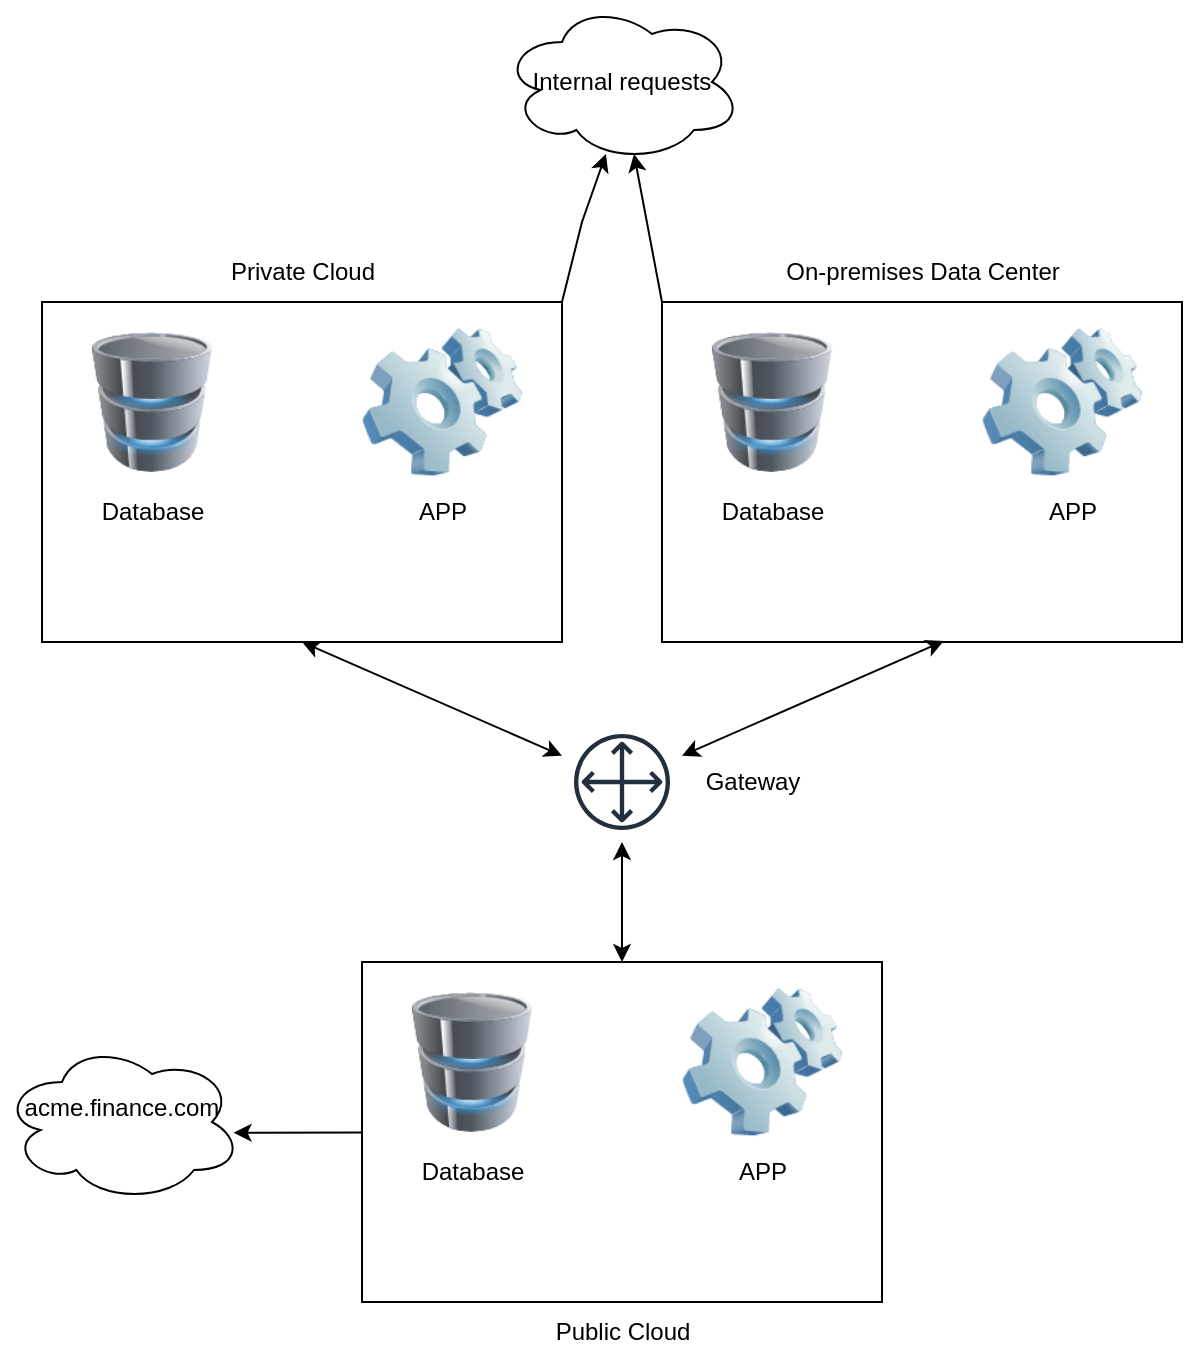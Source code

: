 <mxfile version="21.3.0" type="github">
  <diagram name="第 1 页" id="UZkDw6Ez3q2D44-KWNET">
    <mxGraphModel dx="1381" dy="1114" grid="1" gridSize="10" guides="1" tooltips="1" connect="1" arrows="1" fold="1" page="1" pageScale="1" pageWidth="827" pageHeight="1169" math="0" shadow="0">
      <root>
        <mxCell id="0" />
        <mxCell id="1" parent="0" />
        <mxCell id="Yn0-w5VhbwrrsI0HFecE-1" value="" style="rounded=0;whiteSpace=wrap;html=1;" parent="1" vertex="1">
          <mxGeometry x="200" y="150" width="260" height="170" as="geometry" />
        </mxCell>
        <mxCell id="Yn0-w5VhbwrrsI0HFecE-2" value="" style="rounded=0;whiteSpace=wrap;html=1;" parent="1" vertex="1">
          <mxGeometry x="360" y="480" width="260" height="170" as="geometry" />
        </mxCell>
        <mxCell id="Yn0-w5VhbwrrsI0HFecE-3" value="" style="sketch=0;outlineConnect=0;fontColor=#232F3E;gradientColor=none;strokeColor=#232F3E;fillColor=#ffffff;dashed=0;verticalLabelPosition=bottom;verticalAlign=top;align=center;html=1;fontSize=12;fontStyle=0;aspect=fixed;shape=mxgraph.aws4.resourceIcon;resIcon=mxgraph.aws4.customer_gateway;" parent="1" vertex="1">
          <mxGeometry x="460" y="360" width="60" height="60" as="geometry" />
        </mxCell>
        <mxCell id="Yn0-w5VhbwrrsI0HFecE-5" value="" style="image;html=1;image=img/lib/clip_art/computers/Software_128x128.png" parent="1" vertex="1">
          <mxGeometry x="360" y="160" width="80" height="80" as="geometry" />
        </mxCell>
        <mxCell id="Yn0-w5VhbwrrsI0HFecE-6" value="" style="image;html=1;image=img/lib/clip_art/computers/Database_128x128.png" parent="1" vertex="1">
          <mxGeometry x="220" y="165" width="70" height="70" as="geometry" />
        </mxCell>
        <mxCell id="Yn0-w5VhbwrrsI0HFecE-7" value="APP" style="text;html=1;align=center;verticalAlign=middle;resizable=0;points=[];autosize=1;strokeColor=none;fillColor=none;" parent="1" vertex="1">
          <mxGeometry x="375" y="240" width="50" height="30" as="geometry" />
        </mxCell>
        <mxCell id="Yn0-w5VhbwrrsI0HFecE-8" value="Database" style="text;html=1;align=center;verticalAlign=middle;resizable=0;points=[];autosize=1;strokeColor=none;fillColor=none;" parent="1" vertex="1">
          <mxGeometry x="220" y="240" width="70" height="30" as="geometry" />
        </mxCell>
        <mxCell id="Yn0-w5VhbwrrsI0HFecE-10" value="Private Cloud" style="text;html=1;align=center;verticalAlign=middle;resizable=0;points=[];autosize=1;strokeColor=none;fillColor=none;" parent="1" vertex="1">
          <mxGeometry x="280" y="120" width="100" height="30" as="geometry" />
        </mxCell>
        <mxCell id="Yn0-w5VhbwrrsI0HFecE-17" value="" style="rounded=0;whiteSpace=wrap;html=1;" parent="1" vertex="1">
          <mxGeometry x="510" y="150" width="260" height="170" as="geometry" />
        </mxCell>
        <mxCell id="Yn0-w5VhbwrrsI0HFecE-18" value="" style="image;html=1;image=img/lib/clip_art/computers/Software_128x128.png" parent="1" vertex="1">
          <mxGeometry x="670" y="160" width="80" height="80" as="geometry" />
        </mxCell>
        <mxCell id="Yn0-w5VhbwrrsI0HFecE-19" value="" style="image;html=1;image=img/lib/clip_art/computers/Database_128x128.png" parent="1" vertex="1">
          <mxGeometry x="530" y="165" width="70" height="70" as="geometry" />
        </mxCell>
        <mxCell id="Yn0-w5VhbwrrsI0HFecE-20" value="APP" style="text;html=1;align=center;verticalAlign=middle;resizable=0;points=[];autosize=1;strokeColor=none;fillColor=none;" parent="1" vertex="1">
          <mxGeometry x="690" y="240" width="50" height="30" as="geometry" />
        </mxCell>
        <mxCell id="Yn0-w5VhbwrrsI0HFecE-21" value="Database" style="text;html=1;align=center;verticalAlign=middle;resizable=0;points=[];autosize=1;strokeColor=none;fillColor=none;" parent="1" vertex="1">
          <mxGeometry x="530" y="240" width="70" height="30" as="geometry" />
        </mxCell>
        <mxCell id="Yn0-w5VhbwrrsI0HFecE-22" value="On-premises Data Center " style="text;html=1;align=center;verticalAlign=middle;resizable=0;points=[];autosize=1;strokeColor=none;fillColor=none;" parent="1" vertex="1">
          <mxGeometry x="560" y="120" width="160" height="30" as="geometry" />
        </mxCell>
        <mxCell id="Yn0-w5VhbwrrsI0HFecE-23" value="Public&amp;nbsp;Cloud" style="text;html=1;align=center;verticalAlign=middle;resizable=0;points=[];autosize=1;strokeColor=none;fillColor=none;" parent="1" vertex="1">
          <mxGeometry x="445" y="650" width="90" height="30" as="geometry" />
        </mxCell>
        <mxCell id="Yn0-w5VhbwrrsI0HFecE-25" value="" style="image;html=1;image=img/lib/clip_art/computers/Software_128x128.png" parent="1" vertex="1">
          <mxGeometry x="520" y="490" width="80" height="80" as="geometry" />
        </mxCell>
        <mxCell id="Yn0-w5VhbwrrsI0HFecE-26" value="" style="image;html=1;image=img/lib/clip_art/computers/Database_128x128.png" parent="1" vertex="1">
          <mxGeometry x="380" y="495" width="70" height="70" as="geometry" />
        </mxCell>
        <mxCell id="Yn0-w5VhbwrrsI0HFecE-27" value="APP" style="text;html=1;align=center;verticalAlign=middle;resizable=0;points=[];autosize=1;strokeColor=none;fillColor=none;" parent="1" vertex="1">
          <mxGeometry x="535" y="570" width="50" height="30" as="geometry" />
        </mxCell>
        <mxCell id="Yn0-w5VhbwrrsI0HFecE-28" value="Database" style="text;html=1;align=center;verticalAlign=middle;resizable=0;points=[];autosize=1;strokeColor=none;fillColor=none;" parent="1" vertex="1">
          <mxGeometry x="380" y="570" width="70" height="30" as="geometry" />
        </mxCell>
        <mxCell id="Yn0-w5VhbwrrsI0HFecE-29" value="" style="endArrow=classic;startArrow=classic;html=1;rounded=0;" parent="1" source="Yn0-w5VhbwrrsI0HFecE-3" edge="1">
          <mxGeometry width="50" height="50" relative="1" as="geometry">
            <mxPoint x="280" y="370" as="sourcePoint" />
            <mxPoint x="330" y="320" as="targetPoint" />
          </mxGeometry>
        </mxCell>
        <mxCell id="Yn0-w5VhbwrrsI0HFecE-30" value="" style="endArrow=classic;startArrow=classic;html=1;rounded=0;entryX=0.542;entryY=0.997;entryDx=0;entryDy=0;entryPerimeter=0;" parent="1" source="Yn0-w5VhbwrrsI0HFecE-3" target="Yn0-w5VhbwrrsI0HFecE-17" edge="1">
          <mxGeometry width="50" height="50" relative="1" as="geometry">
            <mxPoint x="470" y="387" as="sourcePoint" />
            <mxPoint x="340" y="330" as="targetPoint" />
          </mxGeometry>
        </mxCell>
        <mxCell id="Yn0-w5VhbwrrsI0HFecE-31" value="" style="endArrow=classic;startArrow=classic;html=1;rounded=0;entryX=0.5;entryY=0;entryDx=0;entryDy=0;" parent="1" source="Yn0-w5VhbwrrsI0HFecE-3" target="Yn0-w5VhbwrrsI0HFecE-2" edge="1">
          <mxGeometry width="50" height="50" relative="1" as="geometry">
            <mxPoint x="470" y="387" as="sourcePoint" />
            <mxPoint x="340" y="330" as="targetPoint" />
          </mxGeometry>
        </mxCell>
        <mxCell id="Yn0-w5VhbwrrsI0HFecE-32" value="acme.finance.com&lt;br&gt;&amp;nbsp;" style="ellipse;shape=cloud;whiteSpace=wrap;html=1;" parent="1" vertex="1">
          <mxGeometry x="180" y="520" width="120" height="80" as="geometry" />
        </mxCell>
        <mxCell id="Yn0-w5VhbwrrsI0HFecE-33" value="" style="endArrow=classic;html=1;rounded=0;entryX=0.965;entryY=0.567;entryDx=0;entryDy=0;entryPerimeter=0;" parent="1" source="Yn0-w5VhbwrrsI0HFecE-2" target="Yn0-w5VhbwrrsI0HFecE-32" edge="1">
          <mxGeometry width="50" height="50" relative="1" as="geometry">
            <mxPoint x="350" y="560" as="sourcePoint" />
            <mxPoint x="320" y="400" as="targetPoint" />
          </mxGeometry>
        </mxCell>
        <mxCell id="Yn0-w5VhbwrrsI0HFecE-34" value="Gateway" style="text;html=1;align=center;verticalAlign=middle;resizable=0;points=[];autosize=1;strokeColor=none;fillColor=none;" parent="1" vertex="1">
          <mxGeometry x="520" y="375" width="70" height="30" as="geometry" />
        </mxCell>
        <mxCell id="Qb9k7lMREx1VC2cQ_0WK-1" value="Internal requests" style="ellipse;shape=cloud;whiteSpace=wrap;html=1;" vertex="1" parent="1">
          <mxGeometry x="430" width="120" height="80" as="geometry" />
        </mxCell>
        <mxCell id="Qb9k7lMREx1VC2cQ_0WK-2" value="" style="endArrow=classic;html=1;rounded=0;exitX=1;exitY=0;exitDx=0;exitDy=0;entryX=0.433;entryY=0.95;entryDx=0;entryDy=0;entryPerimeter=0;" edge="1" parent="1" source="Yn0-w5VhbwrrsI0HFecE-1" target="Qb9k7lMREx1VC2cQ_0WK-1">
          <mxGeometry width="50" height="50" relative="1" as="geometry">
            <mxPoint x="350" y="590" as="sourcePoint" />
            <mxPoint x="306" y="575" as="targetPoint" />
            <Array as="points">
              <mxPoint x="470" y="110" />
            </Array>
          </mxGeometry>
        </mxCell>
        <mxCell id="Qb9k7lMREx1VC2cQ_0WK-6" value="" style="endArrow=classic;html=1;rounded=0;exitX=0;exitY=0;exitDx=0;exitDy=0;entryX=0.55;entryY=0.95;entryDx=0;entryDy=0;entryPerimeter=0;" edge="1" parent="1" source="Yn0-w5VhbwrrsI0HFecE-17" target="Qb9k7lMREx1VC2cQ_0WK-1">
          <mxGeometry width="50" height="50" relative="1" as="geometry">
            <mxPoint x="520" y="130" as="sourcePoint" />
            <mxPoint x="570" y="80" as="targetPoint" />
          </mxGeometry>
        </mxCell>
      </root>
    </mxGraphModel>
  </diagram>
</mxfile>
